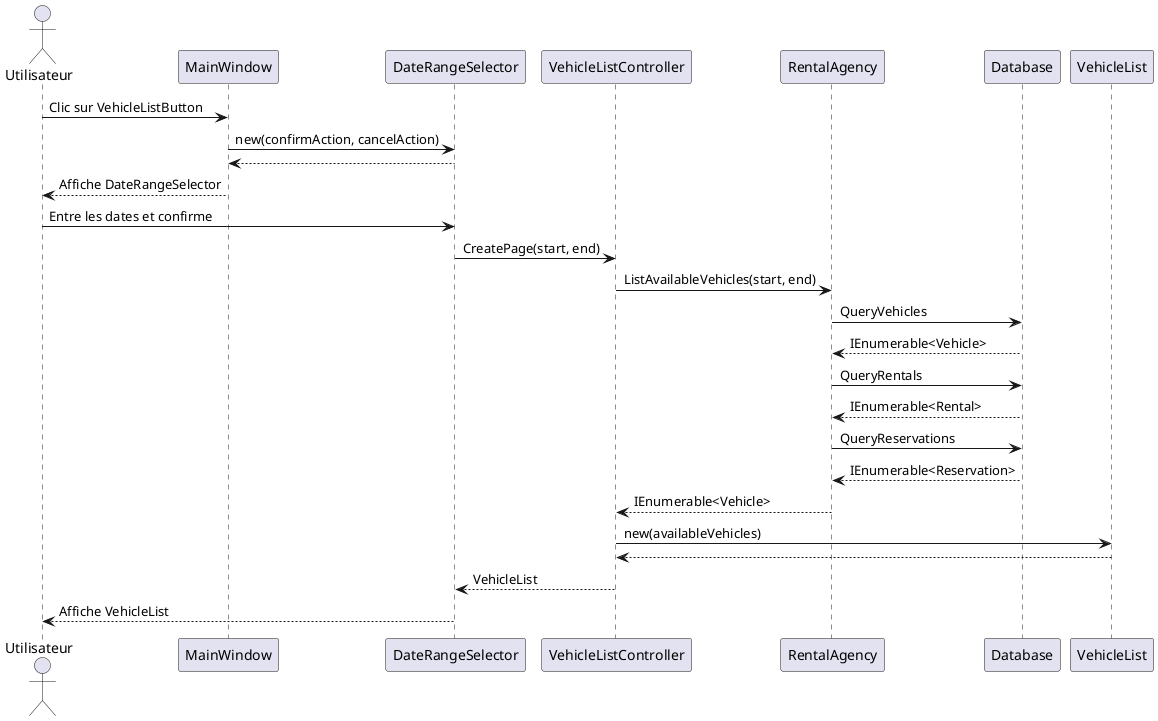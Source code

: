 @startuml

actor Utilisateur

Utilisateur -> MainWindow: Clic sur VehicleListButton
MainWindow -> DateRangeSelector: new(confirmAction, cancelAction)
DateRangeSelector --> MainWindow
MainWindow --> Utilisateur: Affiche DateRangeSelector
Utilisateur -> DateRangeSelector: Entre les dates et confirme
DateRangeSelector -> VehicleListController: CreatePage(start, end)
VehicleListController -> RentalAgency: ListAvailableVehicles(start, end)
RentalAgency -> Database: QueryVehicles
Database --> RentalAgency: IEnumerable<Vehicle>
RentalAgency -> Database: QueryRentals
Database --> RentalAgency: IEnumerable<Rental>
RentalAgency -> Database: QueryReservations
Database --> RentalAgency: IEnumerable<Reservation>
RentalAgency --> VehicleListController: IEnumerable<Vehicle>
VehicleListController -> VehicleList: new(availableVehicles)
VehicleList --> VehicleListController
VehicleListController --> DateRangeSelector: VehicleList
DateRangeSelector --> Utilisateur: Affiche VehicleList
@enduml